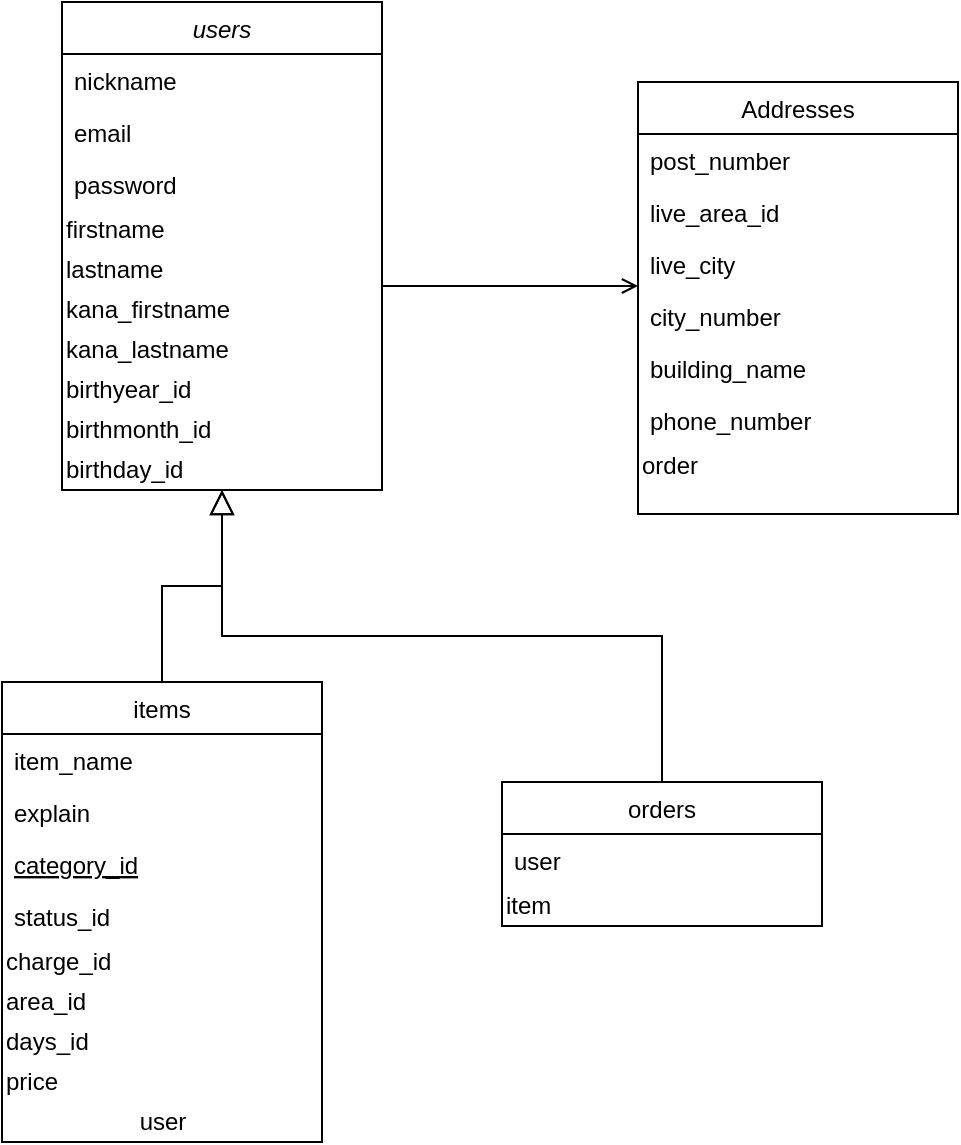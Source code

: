 <mxfile version="13.6.5">
    <diagram id="XzfUi5SBml_fO1H1m4hf" name="ページ1">
        <mxGraphModel dx="858" dy="680" grid="1" gridSize="10" guides="1" tooltips="1" connect="1" arrows="1" fold="1" page="1" pageScale="1" pageWidth="827" pageHeight="1169" math="0" shadow="0">
            <root>
                <mxCell id="0"/>
                <mxCell id="1" parent="0"/>
                <mxCell id="16" value="" style="endArrow=block;endSize=10;endFill=0;shadow=0;strokeWidth=1;rounded=0;edgeStyle=elbowEdgeStyle;elbow=vertical;" edge="1" parent="1" source="10" target="4">
                    <mxGeometry width="160" relative="1" as="geometry">
                        <mxPoint x="130" y="133" as="sourcePoint"/>
                        <mxPoint x="130" y="133" as="targetPoint"/>
                    </mxGeometry>
                </mxCell>
                <mxCell id="20" value="" style="endArrow=block;endSize=10;endFill=0;shadow=0;strokeWidth=1;rounded=0;edgeStyle=elbowEdgeStyle;elbow=vertical;" edge="1" parent="1" source="17" target="4">
                    <mxGeometry width="160" relative="1" as="geometry">
                        <mxPoint x="140" y="303" as="sourcePoint"/>
                        <mxPoint x="240" y="201" as="targetPoint"/>
                    </mxGeometry>
                </mxCell>
                <mxCell id="30" value="" style="endArrow=open;shadow=0;strokeWidth=1;rounded=0;endFill=1;edgeStyle=elbowEdgeStyle;elbow=vertical;" edge="1" parent="1" source="4" target="21">
                    <mxGeometry x="0.5" y="41" relative="1" as="geometry">
                        <mxPoint x="310" y="122" as="sourcePoint"/>
                        <mxPoint x="470" y="122" as="targetPoint"/>
                        <mxPoint x="-40" y="32" as="offset"/>
                    </mxGeometry>
                </mxCell>
                <mxCell id="21" value="Addresses" style="swimlane;fontStyle=0;align=center;verticalAlign=top;childLayout=stackLayout;horizontal=1;startSize=26;horizontalStack=0;resizeParent=1;resizeLast=0;collapsible=1;marginBottom=0;rounded=0;shadow=0;strokeWidth=1;" vertex="1" parent="1">
                    <mxGeometry x="438" y="50" width="160" height="216" as="geometry">
                        <mxRectangle x="550" y="140" width="160" height="26" as="alternateBounds"/>
                    </mxGeometry>
                </mxCell>
                <mxCell id="23" value="post_number" style="text;align=left;verticalAlign=top;spacingLeft=4;spacingRight=4;overflow=hidden;rotatable=0;points=[[0,0.5],[1,0.5]];portConstraint=eastwest;rounded=0;shadow=0;html=0;" vertex="1" parent="21">
                    <mxGeometry y="26" width="160" height="26" as="geometry"/>
                </mxCell>
                <mxCell id="24" value="live_area_id" style="text;align=left;verticalAlign=top;spacingLeft=4;spacingRight=4;overflow=hidden;rotatable=0;points=[[0,0.5],[1,0.5]];portConstraint=eastwest;rounded=0;shadow=0;html=0;" vertex="1" parent="21">
                    <mxGeometry y="52" width="160" height="26" as="geometry"/>
                </mxCell>
                <mxCell id="25" value="live_city" style="text;align=left;verticalAlign=top;spacingLeft=4;spacingRight=4;overflow=hidden;rotatable=0;points=[[0,0.5],[1,0.5]];portConstraint=eastwest;rounded=0;shadow=0;html=0;" vertex="1" parent="21">
                    <mxGeometry y="78" width="160" height="26" as="geometry"/>
                </mxCell>
                <mxCell id="26" value="city_number" style="text;align=left;verticalAlign=top;spacingLeft=4;spacingRight=4;overflow=hidden;rotatable=0;points=[[0,0.5],[1,0.5]];portConstraint=eastwest;rounded=0;shadow=0;html=0;" vertex="1" parent="21">
                    <mxGeometry y="104" width="160" height="26" as="geometry"/>
                </mxCell>
                <mxCell id="28" value="building_name" style="text;align=left;verticalAlign=top;spacingLeft=4;spacingRight=4;overflow=hidden;rotatable=0;points=[[0,0.5],[1,0.5]];portConstraint=eastwest;" vertex="1" parent="21">
                    <mxGeometry y="130" width="160" height="26" as="geometry"/>
                </mxCell>
                <mxCell id="29" value="phone_number" style="text;align=left;verticalAlign=top;spacingLeft=4;spacingRight=4;overflow=hidden;rotatable=0;points=[[0,0.5],[1,0.5]];portConstraint=eastwest;" vertex="1" parent="21">
                    <mxGeometry y="156" width="160" height="26" as="geometry"/>
                </mxCell>
                <mxCell id="42" value="order" style="text;html=1;align=left;verticalAlign=middle;resizable=0;points=[];autosize=1;" vertex="1" parent="21">
                    <mxGeometry y="182" width="160" height="20" as="geometry"/>
                </mxCell>
                <mxCell id="17" value="orders" style="swimlane;fontStyle=0;align=center;verticalAlign=top;childLayout=stackLayout;horizontal=1;startSize=26;horizontalStack=0;resizeParent=1;resizeLast=0;collapsible=1;marginBottom=0;rounded=0;shadow=0;strokeWidth=1;" vertex="1" parent="1">
                    <mxGeometry x="370" y="400" width="160" height="72" as="geometry">
                        <mxRectangle x="340" y="380" width="170" height="26" as="alternateBounds"/>
                    </mxGeometry>
                </mxCell>
                <mxCell id="18" value="user" style="text;align=left;verticalAlign=top;spacingLeft=4;spacingRight=4;overflow=hidden;rotatable=0;points=[[0,0.5],[1,0.5]];portConstraint=eastwest;" vertex="1" parent="17">
                    <mxGeometry y="26" width="160" height="26" as="geometry"/>
                </mxCell>
                <mxCell id="43" value="item" style="text;html=1;align=left;verticalAlign=middle;resizable=0;points=[];autosize=1;" vertex="1" parent="17">
                    <mxGeometry y="52" width="160" height="20" as="geometry"/>
                </mxCell>
                <mxCell id="10" value="items" style="swimlane;fontStyle=0;align=center;verticalAlign=top;childLayout=stackLayout;horizontal=1;startSize=26;horizontalStack=0;resizeParent=1;resizeLast=0;collapsible=1;marginBottom=0;rounded=0;shadow=0;strokeWidth=1;" vertex="1" parent="1">
                    <mxGeometry x="120" y="350" width="160" height="230" as="geometry">
                        <mxRectangle x="130" y="380" width="160" height="26" as="alternateBounds"/>
                    </mxGeometry>
                </mxCell>
                <mxCell id="11" value="item_name" style="text;align=left;verticalAlign=top;spacingLeft=4;spacingRight=4;overflow=hidden;rotatable=0;points=[[0,0.5],[1,0.5]];portConstraint=eastwest;" vertex="1" parent="10">
                    <mxGeometry y="26" width="160" height="26" as="geometry"/>
                </mxCell>
                <mxCell id="12" value="explain" style="text;align=left;verticalAlign=top;spacingLeft=4;spacingRight=4;overflow=hidden;rotatable=0;points=[[0,0.5],[1,0.5]];portConstraint=eastwest;rounded=0;shadow=0;html=0;" vertex="1" parent="10">
                    <mxGeometry y="52" width="160" height="26" as="geometry"/>
                </mxCell>
                <mxCell id="14" value="category_id" style="text;align=left;verticalAlign=top;spacingLeft=4;spacingRight=4;overflow=hidden;rotatable=0;points=[[0,0.5],[1,0.5]];portConstraint=eastwest;fontStyle=4" vertex="1" parent="10">
                    <mxGeometry y="78" width="160" height="26" as="geometry"/>
                </mxCell>
                <mxCell id="15" value="status_id" style="text;align=left;verticalAlign=top;spacingLeft=4;spacingRight=4;overflow=hidden;rotatable=0;points=[[0,0.5],[1,0.5]];portConstraint=eastwest;" vertex="1" parent="10">
                    <mxGeometry y="104" width="160" height="26" as="geometry"/>
                </mxCell>
                <mxCell id="44" value="charge_id" style="text;html=1;align=left;verticalAlign=middle;resizable=0;points=[];autosize=1;" vertex="1" parent="10">
                    <mxGeometry y="130" width="160" height="20" as="geometry"/>
                </mxCell>
                <mxCell id="45" value="area_id" style="text;html=1;align=left;verticalAlign=middle;resizable=0;points=[];autosize=1;" vertex="1" parent="10">
                    <mxGeometry y="150" width="160" height="20" as="geometry"/>
                </mxCell>
                <mxCell id="46" value="days_id" style="text;html=1;align=left;verticalAlign=middle;resizable=0;points=[];autosize=1;" vertex="1" parent="10">
                    <mxGeometry y="170" width="160" height="20" as="geometry"/>
                </mxCell>
                <mxCell id="47" value="price" style="text;html=1;align=left;verticalAlign=middle;resizable=0;points=[];autosize=1;" vertex="1" parent="10">
                    <mxGeometry y="190" width="160" height="20" as="geometry"/>
                </mxCell>
                <mxCell id="48" value="user" style="text;html=1;align=center;verticalAlign=middle;resizable=0;points=[];autosize=1;" vertex="1" parent="10">
                    <mxGeometry y="210" width="160" height="20" as="geometry"/>
                </mxCell>
                <mxCell id="4" value="users" style="swimlane;fontStyle=2;align=center;verticalAlign=top;childLayout=stackLayout;horizontal=1;startSize=26;horizontalStack=0;resizeParent=1;resizeLast=0;collapsible=1;marginBottom=0;rounded=0;shadow=0;strokeWidth=1;" vertex="1" parent="1">
                    <mxGeometry x="150" y="10" width="160" height="244" as="geometry">
                        <mxRectangle x="230" y="140" width="160" height="26" as="alternateBounds"/>
                    </mxGeometry>
                </mxCell>
                <mxCell id="5" value="nickname" style="text;align=left;verticalAlign=top;spacingLeft=4;spacingRight=4;overflow=hidden;rotatable=0;points=[[0,0.5],[1,0.5]];portConstraint=eastwest;" vertex="1" parent="4">
                    <mxGeometry y="26" width="160" height="26" as="geometry"/>
                </mxCell>
                <mxCell id="6" value="email" style="text;align=left;verticalAlign=top;spacingLeft=4;spacingRight=4;overflow=hidden;rotatable=0;points=[[0,0.5],[1,0.5]];portConstraint=eastwest;rounded=0;shadow=0;html=0;" vertex="1" parent="4">
                    <mxGeometry y="52" width="160" height="26" as="geometry"/>
                </mxCell>
                <mxCell id="7" value="password" style="text;align=left;verticalAlign=top;spacingLeft=4;spacingRight=4;overflow=hidden;rotatable=0;points=[[0,0.5],[1,0.5]];portConstraint=eastwest;rounded=0;shadow=0;html=0;" vertex="1" parent="4">
                    <mxGeometry y="78" width="160" height="26" as="geometry"/>
                </mxCell>
                <mxCell id="34" value="firstname" style="text;html=1;align=left;verticalAlign=middle;resizable=0;points=[];autosize=1;" vertex="1" parent="4">
                    <mxGeometry y="104" width="160" height="20" as="geometry"/>
                </mxCell>
                <mxCell id="35" value="lastname" style="text;html=1;align=left;verticalAlign=middle;resizable=0;points=[];autosize=1;" vertex="1" parent="4">
                    <mxGeometry y="124" width="160" height="20" as="geometry"/>
                </mxCell>
                <mxCell id="36" value="kana_firstname" style="text;html=1;align=left;verticalAlign=middle;resizable=0;points=[];autosize=1;" vertex="1" parent="4">
                    <mxGeometry y="144" width="160" height="20" as="geometry"/>
                </mxCell>
                <mxCell id="37" value="kana_lastname" style="text;html=1;align=left;verticalAlign=middle;resizable=0;points=[];autosize=1;" vertex="1" parent="4">
                    <mxGeometry y="164" width="160" height="20" as="geometry"/>
                </mxCell>
                <mxCell id="38" value="birthyear_id" style="text;html=1;align=left;verticalAlign=middle;resizable=0;points=[];autosize=1;" vertex="1" parent="4">
                    <mxGeometry y="184" width="160" height="20" as="geometry"/>
                </mxCell>
                <mxCell id="39" value="birthmonth_id" style="text;html=1;align=left;verticalAlign=middle;resizable=0;points=[];autosize=1;" vertex="1" parent="4">
                    <mxGeometry y="204" width="160" height="20" as="geometry"/>
                </mxCell>
                <mxCell id="40" value="birthday_id" style="text;html=1;align=left;verticalAlign=middle;resizable=0;points=[];autosize=1;" vertex="1" parent="4">
                    <mxGeometry y="224" width="160" height="20" as="geometry"/>
                </mxCell>
            </root>
        </mxGraphModel>
    </diagram>
</mxfile>